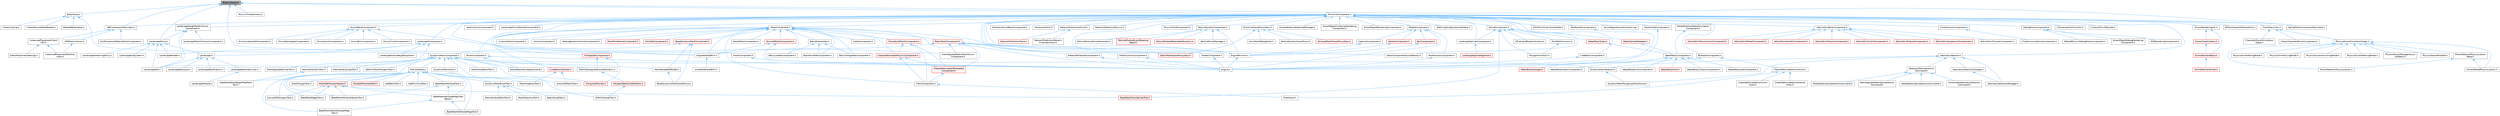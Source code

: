 digraph "BodyInstance.h"
{
 // INTERACTIVE_SVG=YES
 // LATEX_PDF_SIZE
  bgcolor="transparent";
  edge [fontname=Helvetica,fontsize=10,labelfontname=Helvetica,labelfontsize=10];
  node [fontname=Helvetica,fontsize=10,shape=box,height=0.2,width=0.4];
  Node1 [id="Node000001",label="BodyInstance.h",height=0.2,width=0.4,color="gray40", fillcolor="grey60", style="filled", fontcolor="black",tooltip=" "];
  Node1 -> Node2 [id="edge1_Node000001_Node000002",dir="back",color="steelblue1",style="solid",tooltip=" "];
  Node2 [id="Node000002",label="BodySetup.h",height=0.2,width=0.4,color="grey40", fillcolor="white", style="filled",URL="$d8/d7b/BodySetup_8h.html",tooltip=" "];
  Node2 -> Node3 [id="edge2_Node000002_Node000003",dir="back",color="steelblue1",style="solid",tooltip=" "];
  Node3 [id="Node000003",label="ChaosCooking.h",height=0.2,width=0.4,color="grey40", fillcolor="white", style="filled",URL="$de/d88/ChaosCooking_8h.html",tooltip=" "];
  Node2 -> Node4 [id="edge3_Node000002_Node000004",dir="back",color="steelblue1",style="solid",tooltip=" "];
  Node4 [id="Node000004",label="ChaosDerivedDataReader.h",height=0.2,width=0.4,color="grey40", fillcolor="white", style="filled",URL="$de/d70/ChaosDerivedDataReader_8h.html",tooltip=" "];
  Node2 -> Node5 [id="edge4_Node000002_Node000005",dir="back",color="steelblue1",style="solid",tooltip=" "];
  Node5 [id="Node000005",label="DynamicMeshComponent.h",height=0.2,width=0.4,color="grey40", fillcolor="white", style="filled",URL="$d8/d66/DynamicMeshComponent_8h.html",tooltip=" "];
  Node5 -> Node6 [id="edge5_Node000005_Node000006",dir="back",color="steelblue1",style="solid",tooltip=" "];
  Node6 [id="Node000006",label="DataflowEditorWeightMapPaint\lTool.h",height=0.2,width=0.4,color="grey40", fillcolor="white", style="filled",URL="$db/d46/DataflowEditorWeightMapPaintTool_8h.html",tooltip=" "];
  Node5 -> Node7 [id="edge6_Node000005_Node000007",dir="back",color="steelblue1",style="solid",tooltip=" "];
  Node7 [id="Node000007",label="DeformMeshPolygonsTool.h",height=0.2,width=0.4,color="grey40", fillcolor="white", style="filled",URL="$db/d72/DeformMeshPolygonsTool_8h.html",tooltip=" "];
  Node5 -> Node8 [id="edge7_Node000005_Node000008",dir="back",color="steelblue1",style="solid",tooltip=" "];
  Node8 [id="Node000008",label="DynamicMeshActor.h",height=0.2,width=0.4,color="grey40", fillcolor="white", style="filled",URL="$d1/d71/DynamicMeshActor_8h.html",tooltip=" "];
  Node5 -> Node9 [id="edge8_Node000005_Node000009",dir="back",color="steelblue1",style="solid",tooltip=" "];
  Node9 [id="Node000009",label="DynamicMeshBrushTool.h",height=0.2,width=0.4,color="grey40", fillcolor="white", style="filled",URL="$da/d04/DynamicMeshBrushTool_8h.html",tooltip=" "];
  Node9 -> Node10 [id="edge9_Node000009_Node000010",dir="back",color="steelblue1",style="solid",tooltip=" "];
  Node10 [id="Node000010",label="MeshAttributePaintTool.h",height=0.2,width=0.4,color="grey40", fillcolor="white", style="filled",URL="$d3/d29/MeshAttributePaintTool_8h.html",tooltip=" "];
  Node9 -> Node11 [id="edge10_Node000009_Node000011",dir="back",color="steelblue1",style="solid",tooltip=" "];
  Node11 [id="Node000011",label="MeshSelectionTool.h",height=0.2,width=0.4,color="grey40", fillcolor="white", style="filled",URL="$d8/d80/MeshSelectionTool_8h.html",tooltip=" "];
  Node9 -> Node12 [id="edge11_Node000009_Node000012",dir="back",color="steelblue1",style="solid",tooltip=" "];
  Node12 [id="Node000012",label="SeamSculptTool.h",height=0.2,width=0.4,color="grey40", fillcolor="white", style="filled",URL="$d1/d31/SeamSculptTool_8h.html",tooltip=" "];
  Node5 -> Node13 [id="edge12_Node000005_Node000013",dir="back",color="steelblue1",style="solid",tooltip=" "];
  Node13 [id="Node000013",label="DynamicMeshSelector.h",height=0.2,width=0.4,color="grey40", fillcolor="white", style="filled",URL="$dc/d01/DynamicMeshSelector_8h.html",tooltip=" "];
  Node13 -> Node14 [id="edge13_Node000013_Node000014",dir="back",color="steelblue1",style="solid",tooltip=" "];
  Node14 [id="Node000014",label="DynamicMeshPolygroupTransformer.h",height=0.2,width=0.4,color="grey40", fillcolor="white", style="filled",URL="$dc/db2/DynamicMeshPolygroupTransformer_8h.html",tooltip=" "];
  Node5 -> Node15 [id="edge14_Node000005_Node000015",dir="back",color="steelblue1",style="solid",tooltip=" "];
  Node15 [id="Node000015",label="EditUVIslandsTool.h",height=0.2,width=0.4,color="grey40", fillcolor="white", style="filled",URL="$d0/de4/EditUVIslandsTool_8h.html",tooltip=" "];
  Node5 -> Node16 [id="edge15_Node000005_Node000016",dir="back",color="steelblue1",style="solid",tooltip=" "];
  Node16 [id="Node000016",label="MeshGroupPaintTool.h",height=0.2,width=0.4,color="grey40", fillcolor="white", style="filled",URL="$dd/d04/MeshGroupPaintTool_8h.html",tooltip=" "];
  Node5 -> Node17 [id="edge16_Node000005_Node000017",dir="back",color="steelblue1",style="solid",tooltip=" "];
  Node17 [id="Node000017",label="MeshRenderBufferSet.h",height=0.2,width=0.4,color="grey40", fillcolor="white", style="filled",URL="$de/dc2/MeshRenderBufferSet_8h.html",tooltip=" "];
  Node17 -> Node18 [id="edge17_Node000017_Node000018",dir="back",color="steelblue1",style="solid",tooltip=" "];
  Node18 [id="Node000018",label="BaseDynamicMeshSceneProxy.h",height=0.2,width=0.4,color="grey40", fillcolor="white", style="filled",URL="$d2/dee/BaseDynamicMeshSceneProxy_8h.html",tooltip=" "];
  Node5 -> Node19 [id="edge18_Node000005_Node000019",dir="back",color="steelblue1",style="solid",tooltip=" "];
  Node19 [id="Node000019",label="MeshSpaceDeformerTool.h",height=0.2,width=0.4,color="grey40", fillcolor="white", style="filled",URL="$d7/dc8/MeshSpaceDeformerTool_8h.html",tooltip=" "];
  Node5 -> Node20 [id="edge19_Node000005_Node000020",dir="back",color="steelblue1",style="solid",tooltip=" "];
  Node20 [id="Node000020",label="MeshTopologySelectionMechanic.h",height=0.2,width=0.4,color="grey40", fillcolor="white", style="filled",URL="$d5/d15/MeshTopologySelectionMechanic_8h.html",tooltip=" "];
  Node20 -> Node21 [id="edge20_Node000020_Node000021",dir="back",color="steelblue1",style="solid",tooltip=" "];
  Node21 [id="Node000021",label="PolygonSelectionMechanic.h",height=0.2,width=0.4,color="red", fillcolor="#FFF0F0", style="filled",URL="$da/dff/PolygonSelectionMechanic_8h.html",tooltip=" "];
  Node21 -> Node15 [id="edge21_Node000021_Node000015",dir="back",color="steelblue1",style="solid",tooltip=" "];
  Node5 -> Node23 [id="edge22_Node000005_Node000023",dir="back",color="steelblue1",style="solid",tooltip=" "];
  Node23 [id="Node000023",label="MeshVertexPaintTool.h",height=0.2,width=0.4,color="grey40", fillcolor="white", style="filled",URL="$db/d74/MeshVertexPaintTool_8h.html",tooltip=" "];
  Node23 -> Node6 [id="edge23_Node000023_Node000006",dir="back",color="steelblue1",style="solid",tooltip=" "];
  Node5 -> Node24 [id="edge24_Node000005_Node000024",dir="back",color="steelblue1",style="solid",tooltip=" "];
  Node24 [id="Node000024",label="MeshVertexSculptTool.h",height=0.2,width=0.4,color="grey40", fillcolor="white", style="filled",URL="$dc/da6/MeshVertexSculptTool_8h.html",tooltip=" "];
  Node5 -> Node25 [id="edge25_Node000005_Node000025",dir="back",color="steelblue1",style="solid",tooltip=" "];
  Node25 [id="Node000025",label="PreviewMesh.h",height=0.2,width=0.4,color="grey40", fillcolor="white", style="filled",URL="$d6/d30/PreviewMesh_8h.html",tooltip=" "];
  Node25 -> Node26 [id="edge26_Node000025_Node000026",dir="back",color="steelblue1",style="solid",tooltip=" "];
  Node26 [id="Node000026",label="AddPatchTool.h",height=0.2,width=0.4,color="grey40", fillcolor="white", style="filled",URL="$d5/deb/AddPatchTool_8h.html",tooltip=" "];
  Node25 -> Node27 [id="edge27_Node000025_Node000027",dir="back",color="steelblue1",style="solid",tooltip=" "];
  Node27 [id="Node000027",label="AddPrimitiveTool.h",height=0.2,width=0.4,color="grey40", fillcolor="white", style="filled",URL="$d5/dbf/AddPrimitiveTool_8h.html",tooltip=" "];
  Node25 -> Node28 [id="edge28_Node000025_Node000028",dir="back",color="steelblue1",style="solid",tooltip=" "];
  Node28 [id="Node000028",label="BakeMeshAttributeMapsTool.h",height=0.2,width=0.4,color="grey40", fillcolor="white", style="filled",URL="$d8/d14/BakeMeshAttributeMapsTool_8h.html",tooltip=" "];
  Node25 -> Node29 [id="edge29_Node000025_Node000029",dir="back",color="steelblue1",style="solid",tooltip=" "];
  Node29 [id="Node000029",label="BakeMeshAttributeMapsTool\lBase.h",height=0.2,width=0.4,color="grey40", fillcolor="white", style="filled",URL="$dc/d68/BakeMeshAttributeMapsToolBase_8h.html",tooltip=" "];
  Node29 -> Node28 [id="edge30_Node000029_Node000028",dir="back",color="steelblue1",style="solid",tooltip=" "];
  Node29 -> Node30 [id="edge31_Node000029_Node000030",dir="back",color="steelblue1",style="solid",tooltip=" "];
  Node30 [id="Node000030",label="BakeMultiMeshAttributeMaps\lTool.h",height=0.2,width=0.4,color="grey40", fillcolor="white", style="filled",URL="$d7/d65/BakeMultiMeshAttributeMapsTool_8h.html",tooltip=" "];
  Node25 -> Node31 [id="edge32_Node000025_Node000031",dir="back",color="steelblue1",style="solid",tooltip=" "];
  Node31 [id="Node000031",label="BakeMeshAttributeTool.h",height=0.2,width=0.4,color="grey40", fillcolor="white", style="filled",URL="$d0/d82/BakeMeshAttributeTool_8h.html",tooltip=" "];
  Node31 -> Node29 [id="edge33_Node000031_Node000029",dir="back",color="steelblue1",style="solid",tooltip=" "];
  Node31 -> Node32 [id="edge34_Node000031_Node000032",dir="back",color="steelblue1",style="solid",tooltip=" "];
  Node32 [id="Node000032",label="BakeMeshAttributeVertexTool.h",height=0.2,width=0.4,color="grey40", fillcolor="white", style="filled",URL="$d6/d76/BakeMeshAttributeVertexTool_8h.html",tooltip=" "];
  Node25 -> Node32 [id="edge35_Node000025_Node000032",dir="back",color="steelblue1",style="solid",tooltip=" "];
  Node25 -> Node30 [id="edge36_Node000025_Node000030",dir="back",color="steelblue1",style="solid",tooltip=" "];
  Node25 -> Node33 [id="edge37_Node000025_Node000033",dir="back",color="steelblue1",style="solid",tooltip=" "];
  Node33 [id="Node000033",label="ConvertToPolygonsTool.h",height=0.2,width=0.4,color="grey40", fillcolor="white", style="filled",URL="$d7/d5a/ConvertToPolygonsTool_8h.html",tooltip=" "];
  Node25 -> Node34 [id="edge38_Node000025_Node000034",dir="back",color="steelblue1",style="solid",tooltip=" "];
  Node34 [id="Node000034",label="DrawPolygonTool.h",height=0.2,width=0.4,color="grey40", fillcolor="white", style="filled",URL="$d0/d15/DrawPolygonTool_8h.html",tooltip=" "];
  Node25 -> Node9 [id="edge39_Node000025_Node000009",dir="back",color="steelblue1",style="solid",tooltip=" "];
  Node25 -> Node35 [id="edge40_Node000025_Node000035",dir="back",color="steelblue1",style="solid",tooltip=" "];
  Node35 [id="Node000035",label="MeshInspectorTool.h",height=0.2,width=0.4,color="grey40", fillcolor="white", style="filled",URL="$de/da1/MeshInspectorTool_8h.html",tooltip=" "];
  Node25 -> Node36 [id="edge41_Node000025_Node000036",dir="back",color="steelblue1",style="solid",tooltip=" "];
  Node36 [id="Node000036",label="MeshOpPreviewHelpers.h",height=0.2,width=0.4,color="red", fillcolor="#FFF0F0", style="filled",URL="$de/d33/MeshOpPreviewHelpers_8h.html",tooltip=" "];
  Node36 -> Node29 [id="edge42_Node000036_Node000029",dir="back",color="steelblue1",style="solid",tooltip=" "];
  Node36 -> Node32 [id="edge43_Node000036_Node000032",dir="back",color="steelblue1",style="solid",tooltip=" "];
  Node36 -> Node47 [id="edge44_Node000036_Node000047",dir="back",color="steelblue1",style="solid",tooltip=" "];
  Node47 [id="Node000047",label="BaseMeshFromSplinesTool.h",height=0.2,width=0.4,color="red", fillcolor="#FFF0F0", style="filled",URL="$da/d31/BaseMeshFromSplinesTool_8h.html",tooltip=" "];
  Node36 -> Node33 [id="edge45_Node000036_Node000033",dir="back",color="steelblue1",style="solid",tooltip=" "];
  Node36 -> Node70 [id="edge46_Node000036_Node000070",dir="back",color="steelblue1",style="solid",tooltip=" "];
  Node70 [id="Node000070",label="WeldMeshEdgesTool.h",height=0.2,width=0.4,color="grey40", fillcolor="white", style="filled",URL="$d5/d6e/WeldMeshEdgesTool_8h.html",tooltip=" "];
  Node25 -> Node71 [id="edge47_Node000025_Node000071",dir="back",color="steelblue1",style="solid",tooltip=" "];
  Node71 [id="Node000071",label="PolyEditPreviewMesh.h",height=0.2,width=0.4,color="red", fillcolor="#FFF0F0", style="filled",URL="$d2/de8/PolyEditPreviewMesh_8h.html",tooltip=" "];
  Node25 -> Node73 [id="edge48_Node000025_Node000073",dir="back",color="steelblue1",style="solid",tooltip=" "];
  Node73 [id="Node000073",label="UVLayoutPreview.h",height=0.2,width=0.4,color="red", fillcolor="#FFF0F0", style="filled",URL="$dd/d16/UVLayoutPreview_8h.html",tooltip=" "];
  Node25 -> Node76 [id="edge49_Node000025_Node000076",dir="back",color="steelblue1",style="solid",tooltip=" "];
  Node76 [id="Node000076",label="VolumeToMeshTool.h",height=0.2,width=0.4,color="grey40", fillcolor="white", style="filled",URL="$de/d64/VolumeToMeshTool_8h.html",tooltip=" "];
  Node25 -> Node70 [id="edge50_Node000025_Node000070",dir="back",color="steelblue1",style="solid",tooltip=" "];
  Node5 -> Node77 [id="edge51_Node000005_Node000077",dir="back",color="steelblue1",style="solid",tooltip=" "];
  Node77 [id="Node000077",label="SceneGeometrySpatialCache.h",height=0.2,width=0.4,color="grey40", fillcolor="white", style="filled",URL="$d6/d6f/SceneGeometrySpatialCache_8h.html",tooltip=" "];
  Node2 -> Node78 [id="edge52_Node000002_Node000078",dir="back",color="steelblue1",style="solid",tooltip=" "];
  Node78 [id="Node000078",label="SkeletalBodySetup.h",height=0.2,width=0.4,color="grey40", fillcolor="white", style="filled",URL="$dc/dbc/SkeletalBodySetup_8h.html",tooltip=" "];
  Node1 -> Node79 [id="edge53_Node000001_Node000079",dir="back",color="steelblue1",style="solid",tooltip=" "];
  Node79 [id="Node000079",label="EngineSharedPCH.h",height=0.2,width=0.4,color="grey40", fillcolor="white", style="filled",URL="$dc/dbb/EngineSharedPCH_8h.html",tooltip=" "];
  Node79 -> Node80 [id="edge54_Node000079_Node000080",dir="back",color="steelblue1",style="solid",tooltip=" "];
  Node80 [id="Node000080",label="UnrealEdSharedPCH.h",height=0.2,width=0.4,color="grey40", fillcolor="white", style="filled",URL="$d1/de6/UnrealEdSharedPCH_8h.html",tooltip=" "];
  Node1 -> Node81 [id="edge55_Node000001_Node000081",dir="back",color="steelblue1",style="solid",tooltip=" "];
  Node81 [id="Node000081",label="ISMComponentDescriptor.h",height=0.2,width=0.4,color="grey40", fillcolor="white", style="filled",URL="$dd/d82/ISMComponentDescriptor_8h.html",tooltip=" "];
  Node81 -> Node82 [id="edge56_Node000081_Node000082",dir="back",color="steelblue1",style="solid",tooltip=" "];
  Node82 [id="Node000082",label="HLODInstancedStaticMeshComponent.h",height=0.2,width=0.4,color="grey40", fillcolor="white", style="filled",URL="$dd/d88/HLODInstancedStaticMeshComponent_8h.html",tooltip=" "];
  Node81 -> Node83 [id="edge57_Node000081_Node000083",dir="back",color="steelblue1",style="solid",tooltip=" "];
  Node83 [id="Node000083",label="ISMPartitionActor.h",height=0.2,width=0.4,color="grey40", fillcolor="white", style="filled",URL="$d8/dac/ISMPartitionActor_8h.html",tooltip=" "];
  Node83 -> Node84 [id="edge58_Node000083_Node000084",dir="back",color="steelblue1",style="solid",tooltip=" "];
  Node84 [id="Node000084",label="InstancedPlacementPartition\lActor.h",height=0.2,width=0.4,color="grey40", fillcolor="white", style="filled",URL="$dd/d43/InstancedPlacementPartitionActor_8h.html",tooltip=" "];
  Node81 -> Node85 [id="edge59_Node000081_Node000085",dir="back",color="steelblue1",style="solid",tooltip=" "];
  Node85 [id="Node000085",label="InstancedPlacementClient\lInfo.h",height=0.2,width=0.4,color="grey40", fillcolor="white", style="filled",URL="$d0/d12/InstancedPlacementClientInfo_8h.html",tooltip=" "];
  Node85 -> Node86 [id="edge60_Node000085_Node000086",dir="back",color="steelblue1",style="solid",tooltip=" "];
  Node86 [id="Node000086",label="EditorPlacementSettings.h",height=0.2,width=0.4,color="grey40", fillcolor="white", style="filled",URL="$dd/daf/EditorPlacementSettings_8h.html",tooltip=" "];
  Node85 -> Node84 [id="edge61_Node000085_Node000084",dir="back",color="steelblue1",style="solid",tooltip=" "];
  Node1 -> Node87 [id="edge62_Node000001_Node000087",dir="back",color="steelblue1",style="solid",tooltip=" "];
  Node87 [id="Node000087",label="LandscapeProxy.h",height=0.2,width=0.4,color="grey40", fillcolor="white", style="filled",URL="$db/dae/LandscapeProxy_8h.html",tooltip=" "];
  Node87 -> Node88 [id="edge63_Node000087_Node000088",dir="back",color="steelblue1",style="solid",tooltip=" "];
  Node88 [id="Node000088",label="Landscape.h",height=0.2,width=0.4,color="grey40", fillcolor="white", style="filled",URL="$d5/dd6/Landscape_8h.html",tooltip=" "];
  Node88 -> Node89 [id="edge64_Node000088_Node000089",dir="back",color="steelblue1",style="solid",tooltip=" "];
  Node89 [id="Node000089",label="LandscapeEdit.h",height=0.2,width=0.4,color="grey40", fillcolor="white", style="filled",URL="$df/d61/LandscapeEdit_8h.html",tooltip=" "];
  Node88 -> Node90 [id="edge65_Node000088_Node000090",dir="back",color="steelblue1",style="solid",tooltip=" "];
  Node90 [id="Node000090",label="LandscapeEditLayer.h",height=0.2,width=0.4,color="grey40", fillcolor="white", style="filled",URL="$d2/d34/LandscapeEditLayer_8h.html",tooltip=" "];
  Node88 -> Node91 [id="edge66_Node000088_Node000091",dir="back",color="steelblue1",style="solid",tooltip=" "];
  Node91 [id="Node000091",label="LandscapeEditorServices.h",height=0.2,width=0.4,color="grey40", fillcolor="white", style="filled",URL="$d0/de9/LandscapeEditorServices_8h.html",tooltip=" "];
  Node91 -> Node92 [id="edge67_Node000091_Node000092",dir="back",color="steelblue1",style="solid",tooltip=" "];
  Node92 [id="Node000092",label="LandscapeModule.h",height=0.2,width=0.4,color="grey40", fillcolor="white", style="filled",URL="$db/d88/LandscapeModule_8h.html",tooltip=" "];
  Node88 -> Node93 [id="edge68_Node000088_Node000093",dir="back",color="steelblue1",style="solid",tooltip=" "];
  Node93 [id="Node000093",label="LandscapeNotification.h",height=0.2,width=0.4,color="grey40", fillcolor="white", style="filled",URL="$d7/de3/LandscapeNotification_8h.html",tooltip=" "];
  Node87 -> Node89 [id="edge69_Node000087_Node000089",dir="back",color="steelblue1",style="solid",tooltip=" "];
  Node87 -> Node94 [id="edge70_Node000087_Node000094",dir="back",color="steelblue1",style="solid",tooltip=" "];
  Node94 [id="Node000094",label="LandscapeRender.h",height=0.2,width=0.4,color="grey40", fillcolor="white", style="filled",URL="$df/d67/LandscapeRender_8h.html",tooltip=" "];
  Node87 -> Node95 [id="edge71_Node000087_Node000095",dir="back",color="steelblue1",style="solid",tooltip=" "];
  Node95 [id="Node000095",label="LandscapeStreamingProxy.h",height=0.2,width=0.4,color="grey40", fillcolor="white", style="filled",URL="$de/d5a/LandscapeStreamingProxy_8h.html",tooltip=" "];
  Node87 -> Node96 [id="edge72_Node000087_Node000096",dir="back",color="steelblue1",style="solid",tooltip=" "];
  Node96 [id="Node000096",label="LandscapeSubsystem.h",height=0.2,width=0.4,color="grey40", fillcolor="white", style="filled",URL="$d7/ddd/LandscapeSubsystem_8h.html",tooltip=" "];
  Node1 -> Node97 [id="edge73_Node000001_Node000097",dir="back",color="steelblue1",style="solid",tooltip=" "];
  Node97 [id="Node000097",label="PhysicsThreadLibrary.h",height=0.2,width=0.4,color="grey40", fillcolor="white", style="filled",URL="$dd/df6/PhysicsThreadLibrary_8h.html",tooltip=" "];
  Node1 -> Node98 [id="edge74_Node000001_Node000098",dir="back",color="steelblue1",style="solid",tooltip=" "];
  Node98 [id="Node000098",label="PrimitiveComponent.h",height=0.2,width=0.4,color="grey40", fillcolor="white", style="filled",URL="$df/d9f/PrimitiveComponent_8h.html",tooltip=" "];
  Node98 -> Node99 [id="edge75_Node000098_Node000099",dir="back",color="steelblue1",style="solid",tooltip=" "];
  Node99 [id="Node000099",label="ActorPrimitiveColorHandler.h",height=0.2,width=0.4,color="grey40", fillcolor="white", style="filled",URL="$d4/d72/ActorPrimitiveColorHandler_8h.html",tooltip=" "];
  Node98 -> Node100 [id="edge76_Node000098_Node000100",dir="back",color="steelblue1",style="solid",tooltip=" "];
  Node100 [id="Node000100",label="ArrowComponent.h",height=0.2,width=0.4,color="grey40", fillcolor="white", style="filled",URL="$db/d35/ArrowComponent_8h.html",tooltip=" "];
  Node100 -> Node101 [id="edge77_Node000100_Node000101",dir="back",color="steelblue1",style="solid",tooltip=" "];
  Node101 [id="Node000101",label="Engine.h",height=0.2,width=0.4,color="grey40", fillcolor="white", style="filled",URL="$d1/d34/Public_2Engine_8h.html",tooltip=" "];
  Node98 -> Node102 [id="edge78_Node000098_Node000102",dir="back",color="steelblue1",style="solid",tooltip=" "];
  Node102 [id="Node000102",label="AsyncRegisterLevelContext.cpp",height=0.2,width=0.4,color="grey40", fillcolor="white", style="filled",URL="$da/df8/AsyncRegisterLevelContext_8cpp.html",tooltip=" "];
  Node98 -> Node103 [id="edge79_Node000098_Node000103",dir="back",color="steelblue1",style="solid",tooltip=" "];
  Node103 [id="Node000103",label="BakedShallowWaterSimulation\lComponent.h",height=0.2,width=0.4,color="grey40", fillcolor="white", style="filled",URL="$d4/dbc/BakedShallowWaterSimulationComponent_8h.html",tooltip=" "];
  Node103 -> Node104 [id="edge80_Node000103_Node000104",dir="back",color="steelblue1",style="solid",tooltip=" "];
  Node104 [id="Node000104",label="WaterBodyComponent.h",height=0.2,width=0.4,color="grey40", fillcolor="white", style="filled",URL="$db/d59/WaterBodyComponent_8h.html",tooltip=" "];
  Node104 -> Node105 [id="edge81_Node000104_Node000105",dir="back",color="steelblue1",style="solid",tooltip=" "];
  Node105 [id="Node000105",label="WaterBodyActor.h",height=0.2,width=0.4,color="red", fillcolor="#FFF0F0", style="filled",URL="$da/d45/WaterBodyActor_8h.html",tooltip=" "];
  Node104 -> Node111 [id="edge82_Node000104_Node000111",dir="back",color="steelblue1",style="solid",tooltip=" "];
  Node111 [id="Node000111",label="WaterBodyCustomComponent.h",height=0.2,width=0.4,color="grey40", fillcolor="white", style="filled",URL="$dd/dc1/WaterBodyCustomComponent_8h.html",tooltip=" "];
  Node104 -> Node112 [id="edge83_Node000104_Node000112",dir="back",color="steelblue1",style="solid",tooltip=" "];
  Node112 [id="Node000112",label="WaterBodyLakeComponent.h",height=0.2,width=0.4,color="grey40", fillcolor="white", style="filled",URL="$d8/db7/WaterBodyLakeComponent_8h.html",tooltip=" "];
  Node104 -> Node113 [id="edge84_Node000104_Node000113",dir="back",color="steelblue1",style="solid",tooltip=" "];
  Node113 [id="Node000113",label="WaterBodyManager.h",height=0.2,width=0.4,color="red", fillcolor="#FFF0F0", style="filled",URL="$d7/d25/WaterBodyManager_8h.html",tooltip=" "];
  Node104 -> Node115 [id="edge85_Node000104_Node000115",dir="back",color="steelblue1",style="solid",tooltip=" "];
  Node115 [id="Node000115",label="WaterBodyOceanComponent.h",height=0.2,width=0.4,color="grey40", fillcolor="white", style="filled",URL="$d8/d9e/WaterBodyOceanComponent_8h.html",tooltip=" "];
  Node104 -> Node116 [id="edge86_Node000104_Node000116",dir="back",color="steelblue1",style="solid",tooltip=" "];
  Node116 [id="Node000116",label="WaterBodyRiverComponent.h",height=0.2,width=0.4,color="grey40", fillcolor="white", style="filled",URL="$d6/d69/WaterBodyRiverComponent_8h.html",tooltip=" "];
  Node98 -> Node117 [id="edge87_Node000098_Node000117",dir="back",color="steelblue1",style="solid",tooltip=" "];
  Node117 [id="Node000117",label="BillboardComponent.h",height=0.2,width=0.4,color="grey40", fillcolor="white", style="filled",URL="$db/d72/BillboardComponent_8h.html",tooltip=" "];
  Node117 -> Node118 [id="edge88_Node000117_Node000118",dir="back",color="steelblue1",style="solid",tooltip=" "];
  Node118 [id="Node000118",label="ChaosDeformableSolverActor.h",height=0.2,width=0.4,color="grey40", fillcolor="white", style="filled",URL="$d2/de9/ChaosDeformableSolverActor_8h.html",tooltip=" "];
  Node118 -> Node119 [id="edge89_Node000118_Node000119",dir="back",color="steelblue1",style="solid",tooltip=" "];
  Node119 [id="Node000119",label="ChaosDeformableCollisions\lActor.h",height=0.2,width=0.4,color="grey40", fillcolor="white", style="filled",URL="$d2/dce/ChaosDeformableCollisionsActor_8h.html",tooltip=" "];
  Node118 -> Node120 [id="edge90_Node000118_Node000120",dir="back",color="steelblue1",style="solid",tooltip=" "];
  Node120 [id="Node000120",label="ChaosDeformableConstraints\lActor.h",height=0.2,width=0.4,color="grey40", fillcolor="white", style="filled",URL="$d0/dd2/ChaosDeformableConstraintsActor_8h.html",tooltip=" "];
  Node118 -> Node121 [id="edge91_Node000118_Node000121",dir="back",color="steelblue1",style="solid",tooltip=" "];
  Node121 [id="Node000121",label="FleshActor.h",height=0.2,width=0.4,color="grey40", fillcolor="white", style="filled",URL="$d1/d7e/FleshActor_8h.html",tooltip=" "];
  Node117 -> Node101 [id="edge92_Node000117_Node000101",dir="back",color="steelblue1",style="solid",tooltip=" "];
  Node98 -> Node122 [id="edge93_Node000098_Node000122",dir="back",color="steelblue1",style="solid",tooltip=" "];
  Node122 [id="Node000122",label="BrushComponent.h",height=0.2,width=0.4,color="grey40", fillcolor="white", style="filled",URL="$d0/d9c/BrushComponent_8h.html",tooltip=" "];
  Node122 -> Node101 [id="edge94_Node000122_Node000101",dir="back",color="steelblue1",style="solid",tooltip=" "];
  Node122 -> Node77 [id="edge95_Node000122_Node000077",dir="back",color="steelblue1",style="solid",tooltip=" "];
  Node98 -> Node123 [id="edge96_Node000098_Node000123",dir="back",color="steelblue1",style="solid",tooltip=" "];
  Node123 [id="Node000123",label="ClusterUnionComponent.h",height=0.2,width=0.4,color="grey40", fillcolor="white", style="filled",URL="$d0/d16/ClusterUnionComponent_8h.html",tooltip=" "];
  Node123 -> Node124 [id="edge97_Node000123_Node000124",dir="back",color="steelblue1",style="solid",tooltip=" "];
  Node124 [id="Node000124",label="ClusterUnionVehicleComponent.h",height=0.2,width=0.4,color="grey40", fillcolor="white", style="filled",URL="$dd/deb/ClusterUnionVehicleComponent_8h.html",tooltip=" "];
  Node98 -> Node125 [id="edge98_Node000098_Node000125",dir="back",color="steelblue1",style="solid",tooltip=" "];
  Node125 [id="Node000125",label="ComponentCollisionUtil.h",height=0.2,width=0.4,color="grey40", fillcolor="white", style="filled",URL="$d9/d1c/ComponentCollisionUtil_8h.html",tooltip=" "];
  Node98 -> Node126 [id="edge99_Node000098_Node000126",dir="back",color="steelblue1",style="solid",tooltip=" "];
  Node126 [id="Node000126",label="CustomPhysXPayload.h",height=0.2,width=0.4,color="grey40", fillcolor="white", style="filled",URL="$d3/d90/CustomPhysXPayload_8h.html",tooltip=" "];
  Node98 -> Node127 [id="edge100_Node000098_Node000127",dir="back",color="steelblue1",style="solid",tooltip=" "];
  Node127 [id="Node000127",label="DebugDrawComponent.h",height=0.2,width=0.4,color="grey40", fillcolor="white", style="filled",URL="$d9/dae/DebugDrawComponent_8h.html",tooltip=" "];
  Node127 -> Node128 [id="edge101_Node000127_Node000128",dir="back",color="steelblue1",style="solid",tooltip=" "];
  Node128 [id="Node000128",label="EQSRenderingComponent.h",height=0.2,width=0.4,color="grey40", fillcolor="white", style="filled",URL="$df/d63/EQSRenderingComponent_8h.html",tooltip=" "];
  Node127 -> Node129 [id="edge102_Node000127_Node000129",dir="back",color="steelblue1",style="solid",tooltip=" "];
  Node129 [id="Node000129",label="PathedPhysicsDebugDrawComponent.h",height=0.2,width=0.4,color="grey40", fillcolor="white", style="filled",URL="$d9/dd8/PathedPhysicsDebugDrawComponent_8h.html",tooltip=" "];
  Node127 -> Node130 [id="edge103_Node000127_Node000130",dir="back",color="steelblue1",style="solid",tooltip=" "];
  Node130 [id="Node000130",label="SmartObjectDebugRendering\lComponent.h",height=0.2,width=0.4,color="grey40", fillcolor="white", style="filled",URL="$d2/db9/SmartObjectDebugRenderingComponent_8h.html",tooltip=" "];
  Node98 -> Node131 [id="edge104_Node000098_Node000131",dir="back",color="steelblue1",style="solid",tooltip=" "];
  Node131 [id="Node000131",label="DrawFrustumComponent.h",height=0.2,width=0.4,color="grey40", fillcolor="white", style="filled",URL="$db/d24/DrawFrustumComponent_8h.html",tooltip=" "];
  Node131 -> Node101 [id="edge105_Node000131_Node000101",dir="back",color="steelblue1",style="solid",tooltip=" "];
  Node98 -> Node132 [id="edge106_Node000098_Node000132",dir="back",color="steelblue1",style="solid",tooltip=" "];
  Node132 [id="Node000132",label="EditorComponentSourceFactory.h",height=0.2,width=0.4,color="grey40", fillcolor="white", style="filled",URL="$d4/d35/EditorComponentSourceFactory_8h.html",tooltip=" "];
  Node98 -> Node133 [id="edge107_Node000098_Node000133",dir="back",color="steelblue1",style="solid",tooltip=" "];
  Node133 [id="Node000133",label="EditorViewportSelectability.h",height=0.2,width=0.4,color="grey40", fillcolor="white", style="filled",URL="$d0/da6/EditorViewportSelectability_8h.html",tooltip=" "];
  Node98 -> Node134 [id="edge108_Node000098_Node000134",dir="back",color="steelblue1",style="solid",tooltip=" "];
  Node134 [id="Node000134",label="EngineMinimal.h",height=0.2,width=0.4,color="grey40", fillcolor="white", style="filled",URL="$d0/d2c/EngineMinimal_8h.html",tooltip=" "];
  Node134 -> Node101 [id="edge109_Node000134_Node000101",dir="back",color="steelblue1",style="solid",tooltip=" "];
  Node98 -> Node79 [id="edge110_Node000098_Node000079",dir="back",color="steelblue1",style="solid",tooltip=" "];
  Node98 -> Node135 [id="edge111_Node000098_Node000135",dir="back",color="steelblue1",style="solid",tooltip=" "];
  Node135 [id="Node000135",label="FloorQueryUtils.h",height=0.2,width=0.4,color="grey40", fillcolor="white", style="filled",URL="$df/d2a/FloorQueryUtils_8h.html",tooltip=" "];
  Node135 -> Node136 [id="edge112_Node000135_Node000136",dir="back",color="steelblue1",style="solid",tooltip=" "];
  Node136 [id="Node000136",label="ChaosCharacterMoverComponent.h",height=0.2,width=0.4,color="grey40", fillcolor="white", style="filled",URL="$d5/dd2/ChaosCharacterMoverComponent_8h.html",tooltip=" "];
  Node135 -> Node137 [id="edge113_Node000135_Node000137",dir="back",color="steelblue1",style="solid",tooltip=" "];
  Node137 [id="Node000137",label="CharacterMoverSimulation\lTypes.h",height=0.2,width=0.4,color="grey40", fillcolor="white", style="filled",URL="$df/dcc/CharacterMoverSimulationTypes_8h.html",tooltip=" "];
  Node135 -> Node138 [id="edge114_Node000135_Node000138",dir="back",color="steelblue1",style="solid",tooltip=" "];
  Node138 [id="Node000138",label="PhysicsMoverSimulationTypes.h",height=0.2,width=0.4,color="grey40", fillcolor="white", style="filled",URL="$d1/d2f/PhysicsMoverSimulationTypes_8h.html",tooltip=" "];
  Node138 -> Node139 [id="edge115_Node000138_Node000139",dir="back",color="steelblue1",style="solid",tooltip=" "];
  Node139 [id="Node000139",label="MoverNetworkPhysicsLiaison.h",height=0.2,width=0.4,color="grey40", fillcolor="white", style="filled",URL="$d7/d6a/MoverNetworkPhysicsLiaison_8h.html",tooltip=" "];
  Node138 -> Node140 [id="edge116_Node000138_Node000140",dir="back",color="steelblue1",style="solid",tooltip=" "];
  Node140 [id="Node000140",label="MoverNetworkPhysicsLiaison\lBase.h",height=0.2,width=0.4,color="grey40", fillcolor="white", style="filled",URL="$d6/d54/MoverNetworkPhysicsLiaisonBase_8h.html",tooltip=" "];
  Node140 -> Node139 [id="edge117_Node000140_Node000139",dir="back",color="steelblue1",style="solid",tooltip=" "];
  Node140 -> Node141 [id="edge118_Node000140_Node000141",dir="back",color="steelblue1",style="solid",tooltip=" "];
  Node141 [id="Node000141",label="MoverPathedPhysicsLiaison.h",height=0.2,width=0.4,color="grey40", fillcolor="white", style="filled",URL="$d8/d2d/MoverPathedPhysicsLiaison_8h.html",tooltip=" "];
  Node138 -> Node141 [id="edge119_Node000138_Node000141",dir="back",color="steelblue1",style="solid",tooltip=" "];
  Node138 -> Node142 [id="edge120_Node000138_Node000142",dir="back",color="steelblue1",style="solid",tooltip=" "];
  Node142 [id="Node000142",label="PhysicsDrivenFallingMode.h",height=0.2,width=0.4,color="grey40", fillcolor="white", style="filled",URL="$de/d7a/PhysicsDrivenFallingMode_8h.html",tooltip=" "];
  Node138 -> Node143 [id="edge121_Node000138_Node000143",dir="back",color="steelblue1",style="solid",tooltip=" "];
  Node143 [id="Node000143",label="PhysicsDrivenFlyingMode.h",height=0.2,width=0.4,color="grey40", fillcolor="white", style="filled",URL="$d4/d63/PhysicsDrivenFlyingMode_8h.html",tooltip=" "];
  Node138 -> Node144 [id="edge122_Node000138_Node000144",dir="back",color="steelblue1",style="solid",tooltip=" "];
  Node144 [id="Node000144",label="PhysicsDrivenSwimmingMode.h",height=0.2,width=0.4,color="grey40", fillcolor="white", style="filled",URL="$d2/d15/PhysicsDrivenSwimmingMode_8h.html",tooltip=" "];
  Node138 -> Node145 [id="edge123_Node000138_Node000145",dir="back",color="steelblue1",style="solid",tooltip=" "];
  Node145 [id="Node000145",label="PhysicsDrivenWalkingMode.h",height=0.2,width=0.4,color="grey40", fillcolor="white", style="filled",URL="$d8/d69/PhysicsDrivenWalkingMode_8h.html",tooltip=" "];
  Node138 -> Node146 [id="edge124_Node000138_Node000146",dir="back",color="steelblue1",style="solid",tooltip=" "];
  Node146 [id="Node000146",label="PhysicsMoverManagerAsync\lCallback.h",height=0.2,width=0.4,color="grey40", fillcolor="white", style="filled",URL="$d6/d7c/PhysicsMoverManagerAsyncCallback_8h.html",tooltip=" "];
  Node138 -> Node147 [id="edge125_Node000138_Node000147",dir="back",color="steelblue1",style="solid",tooltip=" "];
  Node147 [id="Node000147",label="PhysicsStanceModifier.h",height=0.2,width=0.4,color="grey40", fillcolor="white", style="filled",URL="$dc/d04/PhysicsStanceModifier_8h.html",tooltip=" "];
  Node98 -> Node148 [id="edge126_Node000098_Node000148",dir="back",color="steelblue1",style="solid",tooltip=" "];
  Node148 [id="Node000148",label="GeometrySelector.h",height=0.2,width=0.4,color="grey40", fillcolor="white", style="filled",URL="$d5/d67/GeometrySelector_8h.html",tooltip=" "];
  Node148 -> Node14 [id="edge127_Node000148_Node000014",dir="back",color="steelblue1",style="solid",tooltip=" "];
  Node148 -> Node13 [id="edge128_Node000148_Node000013",dir="back",color="steelblue1",style="solid",tooltip=" "];
  Node148 -> Node149 [id="edge129_Node000148_Node000149",dir="back",color="steelblue1",style="solid",tooltip=" "];
  Node149 [id="Node000149",label="GeometrySelectionChanges.h",height=0.2,width=0.4,color="grey40", fillcolor="white", style="filled",URL="$d2/d21/GeometrySelectionChanges_8h.html",tooltip=" "];
  Node149 -> Node150 [id="edge130_Node000149_Node000150",dir="back",color="steelblue1",style="solid",tooltip=" "];
  Node150 [id="Node000150",label="GeometrySelectionManager.h",height=0.2,width=0.4,color="grey40", fillcolor="white", style="filled",URL="$d9/d43/GeometrySelectionManager_8h.html",tooltip=" "];
  Node148 -> Node150 [id="edge131_Node000148_Node000150",dir="back",color="steelblue1",style="solid",tooltip=" "];
  Node148 -> Node151 [id="edge132_Node000148_Node000151",dir="back",color="steelblue1",style="solid",tooltip=" "];
  Node151 [id="Node000151",label="SelectionEditInteractive\lCommand.h",height=0.2,width=0.4,color="grey40", fillcolor="white", style="filled",URL="$d8/db5/SelectionEditInteractiveCommand_8h.html",tooltip=" "];
  Node151 -> Node152 [id="edge133_Node000151_Node000152",dir="back",color="steelblue1",style="solid",tooltip=" "];
  Node152 [id="Node000152",label="DeleteGeometrySelectionCommand.h",height=0.2,width=0.4,color="grey40", fillcolor="white", style="filled",URL="$d2/db3/DeleteGeometrySelectionCommand_8h.html",tooltip=" "];
  Node151 -> Node153 [id="edge134_Node000151_Node000153",dir="back",color="steelblue1",style="solid",tooltip=" "];
  Node153 [id="Node000153",label="DisconnectGeometrySelection\lCommand.h",height=0.2,width=0.4,color="grey40", fillcolor="white", style="filled",URL="$df/d86/DisconnectGeometrySelectionCommand_8h.html",tooltip=" "];
  Node151 -> Node154 [id="edge135_Node000151_Node000154",dir="back",color="steelblue1",style="solid",tooltip=" "];
  Node154 [id="Node000154",label="ModifyGeometrySelectionCommand.h",height=0.2,width=0.4,color="grey40", fillcolor="white", style="filled",URL="$d2/dc3/ModifyGeometrySelectionCommand_8h.html",tooltip=" "];
  Node151 -> Node155 [id="edge136_Node000151_Node000155",dir="back",color="steelblue1",style="solid",tooltip=" "];
  Node155 [id="Node000155",label="RetriangulateGeometrySelection\lCommand.h",height=0.2,width=0.4,color="grey40", fillcolor="white", style="filled",URL="$de/d4b/RetriangulateGeometrySelectionCommand_8h.html",tooltip=" "];
  Node98 -> Node156 [id="edge137_Node000098_Node000156",dir="back",color="steelblue1",style="solid",tooltip=" "];
  Node156 [id="Node000156",label="GizmoBaseComponent.h",height=0.2,width=0.4,color="grey40", fillcolor="white", style="filled",URL="$db/dfd/GizmoBaseComponent_8h.html",tooltip=" "];
  Node156 -> Node157 [id="edge138_Node000156_Node000157",dir="back",color="steelblue1",style="solid",tooltip=" "];
  Node157 [id="Node000157",label="GizmoArrowComponent.h",height=0.2,width=0.4,color="grey40", fillcolor="white", style="filled",URL="$d9/df9/GizmoArrowComponent_8h.html",tooltip=" "];
  Node156 -> Node158 [id="edge139_Node000156_Node000158",dir="back",color="steelblue1",style="solid",tooltip=" "];
  Node158 [id="Node000158",label="GizmoBoxComponent.h",height=0.2,width=0.4,color="grey40", fillcolor="white", style="filled",URL="$d4/d84/GizmoBoxComponent_8h.html",tooltip=" "];
  Node156 -> Node159 [id="edge140_Node000156_Node000159",dir="back",color="steelblue1",style="solid",tooltip=" "];
  Node159 [id="Node000159",label="GizmoCircleComponent.h",height=0.2,width=0.4,color="grey40", fillcolor="white", style="filled",URL="$d3/d78/GizmoCircleComponent_8h.html",tooltip=" "];
  Node156 -> Node160 [id="edge141_Node000156_Node000160",dir="back",color="steelblue1",style="solid",tooltip=" "];
  Node160 [id="Node000160",label="GizmoLineHandleComponent.h",height=0.2,width=0.4,color="grey40", fillcolor="white", style="filled",URL="$d3/d98/GizmoLineHandleComponent_8h.html",tooltip=" "];
  Node156 -> Node161 [id="edge142_Node000156_Node000161",dir="back",color="steelblue1",style="solid",tooltip=" "];
  Node161 [id="Node000161",label="GizmoRectangleComponent.h",height=0.2,width=0.4,color="grey40", fillcolor="white", style="filled",URL="$d9/ded/GizmoRectangleComponent_8h.html",tooltip=" "];
  Node156 -> Node162 [id="edge143_Node000156_Node000162",dir="back",color="steelblue1",style="solid",tooltip=" "];
  Node162 [id="Node000162",label="ViewAdjustedStaticMeshGizmo\lComponent.h",height=0.2,width=0.4,color="grey40", fillcolor="white", style="filled",URL="$d3/d99/ViewAdjustedStaticMeshGizmoComponent_8h.html",tooltip=" "];
  Node98 -> Node163 [id="edge144_Node000098_Node000163",dir="back",color="steelblue1",style="solid",tooltip=" "];
  Node163 [id="Node000163",label="GizmoRenderingUtil.h",height=0.2,width=0.4,color="grey40", fillcolor="white", style="filled",URL="$d0/d40/GizmoRenderingUtil_8h.html",tooltip=" "];
  Node163 -> Node164 [id="edge145_Node000163_Node000164",dir="back",color="steelblue1",style="solid",tooltip=" "];
  Node164 [id="Node000164",label="GizmoElementBase.h",height=0.2,width=0.4,color="red", fillcolor="#FFF0F0", style="filled",URL="$d5/d19/GizmoElementBase_8h.html",tooltip=" "];
  Node164 -> Node165 [id="edge146_Node000164_Node000165",dir="back",color="steelblue1",style="solid",tooltip=" "];
  Node165 [id="Node000165",label="GizmoElementArrow.h",height=0.2,width=0.4,color="red", fillcolor="#FFF0F0", style="filled",URL="$df/d5b/GizmoElementArrow_8h.html",tooltip=" "];
  Node163 -> Node180 [id="edge147_Node000163_Node000180",dir="back",color="steelblue1",style="solid",tooltip=" "];
  Node180 [id="Node000180",label="GizmoViewContext.h",height=0.2,width=0.4,color="red", fillcolor="#FFF0F0", style="filled",URL="$dd/d1a/GizmoViewContext_8h.html",tooltip=" "];
  Node180 -> Node164 [id="edge148_Node000180_Node000164",dir="back",color="steelblue1",style="solid",tooltip=" "];
  Node98 -> Node81 [id="edge149_Node000098_Node000081",dir="back",color="steelblue1",style="solid",tooltip=" "];
  Node98 -> Node182 [id="edge150_Node000098_Node000182",dir="back",color="steelblue1",style="solid",tooltip=" "];
  Node182 [id="Node000182",label="LakeCollisionComponent.h",height=0.2,width=0.4,color="grey40", fillcolor="white", style="filled",URL="$d6/d05/LakeCollisionComponent_8h.html",tooltip=" "];
  Node98 -> Node183 [id="edge151_Node000098_Node000183",dir="back",color="steelblue1",style="solid",tooltip=" "];
  Node183 [id="Node000183",label="LandscapeComponent.h",height=0.2,width=0.4,color="grey40", fillcolor="white", style="filled",URL="$d4/dba/LandscapeComponent_8h.html",tooltip=" "];
  Node183 -> Node88 [id="edge152_Node000183_Node000088",dir="back",color="steelblue1",style="solid",tooltip=" "];
  Node183 -> Node89 [id="edge153_Node000183_Node000089",dir="back",color="steelblue1",style="solid",tooltip=" "];
  Node183 -> Node184 [id="edge154_Node000183_Node000184",dir="back",color="steelblue1",style="solid",tooltip=" "];
  Node184 [id="Node000184",label="LandscapeGrassWeightExporter.h",height=0.2,width=0.4,color="grey40", fillcolor="white", style="filled",URL="$de/d64/LandscapeGrassWeightExporter_8h.html",tooltip=" "];
  Node183 -> Node94 [id="edge155_Node000183_Node000094",dir="back",color="steelblue1",style="solid",tooltip=" "];
  Node98 -> Node185 [id="edge156_Node000098_Node000185",dir="back",color="steelblue1",style="solid",tooltip=" "];
  Node185 [id="Node000185",label="LandscapeGizmoRenderComponent.h",height=0.2,width=0.4,color="grey40", fillcolor="white", style="filled",URL="$d0/d84/LandscapeGizmoRenderComponent_8h.html",tooltip=" "];
  Node98 -> Node186 [id="edge157_Node000098_Node000186",dir="back",color="steelblue1",style="solid",tooltip=" "];
  Node186 [id="Node000186",label="LandscapeHeightfieldCollision\lComponent.h",height=0.2,width=0.4,color="grey40", fillcolor="white", style="filled",URL="$d2/d06/LandscapeHeightfieldCollisionComponent_8h.html",tooltip=" "];
  Node186 -> Node89 [id="edge158_Node000186_Node000089",dir="back",color="steelblue1",style="solid",tooltip=" "];
  Node186 -> Node187 [id="edge159_Node000186_Node000187",dir="back",color="steelblue1",style="solid",tooltip=" "];
  Node187 [id="Node000187",label="LandscapeMeshCollisionComponent.h",height=0.2,width=0.4,color="grey40", fillcolor="white", style="filled",URL="$d0/dab/LandscapeMeshCollisionComponent_8h.html",tooltip=" "];
  Node186 -> Node87 [id="edge160_Node000186_Node000087",dir="back",color="steelblue1",style="solid",tooltip=" "];
  Node98 -> Node188 [id="edge161_Node000098_Node000188",dir="back",color="steelblue1",style="solid",tooltip=" "];
  Node188 [id="Node000188",label="LandscapeSplinesComponent.h",height=0.2,width=0.4,color="grey40", fillcolor="white", style="filled",URL="$d4/d7e/LandscapeSplinesComponent_8h.html",tooltip=" "];
  Node188 -> Node189 [id="edge162_Node000188_Node000189",dir="back",color="steelblue1",style="solid",tooltip=" "];
  Node189 [id="Node000189",label="LandscapeSplineSegment.h",height=0.2,width=0.4,color="red", fillcolor="#FFF0F0", style="filled",URL="$d4/d8d/LandscapeSplineSegment_8h.html",tooltip=" "];
  Node98 -> Node191 [id="edge163_Node000098_Node000191",dir="back",color="steelblue1",style="solid",tooltip=" "];
  Node191 [id="Node000191",label="LineBatchComponent.h",height=0.2,width=0.4,color="grey40", fillcolor="white", style="filled",URL="$d4/dd8/LineBatchComponent_8h.html",tooltip=" "];
  Node191 -> Node101 [id="edge164_Node000191_Node000101",dir="back",color="steelblue1",style="solid",tooltip=" "];
  Node98 -> Node192 [id="edge165_Node000098_Node000192",dir="back",color="steelblue1",style="solid",tooltip=" "];
  Node192 [id="Node000192",label="MaterialBillboardComponent.h",height=0.2,width=0.4,color="grey40", fillcolor="white", style="filled",URL="$d0/d98/MaterialBillboardComponent_8h.html",tooltip=" "];
  Node192 -> Node101 [id="edge166_Node000192_Node000101",dir="back",color="steelblue1",style="solid",tooltip=" "];
  Node98 -> Node193 [id="edge167_Node000098_Node000193",dir="back",color="steelblue1",style="solid",tooltip=" "];
  Node193 [id="Node000193",label="MeshComponent.h",height=0.2,width=0.4,color="grey40", fillcolor="white", style="filled",URL="$dd/d57/MeshComponent_8h.html",tooltip=" "];
  Node193 -> Node194 [id="edge168_Node000193_Node000194",dir="back",color="steelblue1",style="solid",tooltip=" "];
  Node194 [id="Node000194",label="BaseDynamicMeshComponent.h",height=0.2,width=0.4,color="red", fillcolor="#FFF0F0", style="filled",URL="$d3/df4/BaseDynamicMeshComponent_8h.html",tooltip=" "];
  Node194 -> Node18 [id="edge169_Node000194_Node000018",dir="back",color="steelblue1",style="solid",tooltip=" "];
  Node194 -> Node5 [id="edge170_Node000194_Node000005",dir="back",color="steelblue1",style="solid",tooltip=" "];
  Node194 -> Node17 [id="edge171_Node000194_Node000017",dir="back",color="steelblue1",style="solid",tooltip=" "];
  Node193 -> Node212 [id="edge172_Node000193_Node000212",dir="back",color="steelblue1",style="solid",tooltip=" "];
  Node212 [id="Node000212",label="BasicElementSet.h",height=0.2,width=0.4,color="grey40", fillcolor="white", style="filled",URL="$de/d31/BasicElementSet_8h.html",tooltip=" "];
  Node212 -> Node213 [id="edge173_Node000212_Node000213",dir="back",color="steelblue1",style="solid",tooltip=" "];
  Node213 [id="Node000213",label="BasicLineSetComponent.h",height=0.2,width=0.4,color="grey40", fillcolor="white", style="filled",URL="$da/d78/BasicLineSetComponent_8h.html",tooltip=" "];
  Node212 -> Node214 [id="edge174_Node000212_Node000214",dir="back",color="steelblue1",style="solid",tooltip=" "];
  Node214 [id="Node000214",label="BasicPointSetComponent.h",height=0.2,width=0.4,color="grey40", fillcolor="white", style="filled",URL="$d4/d5f/BasicPointSetComponent_8h.html",tooltip=" "];
  Node212 -> Node215 [id="edge175_Node000212_Node000215",dir="back",color="steelblue1",style="solid",tooltip=" "];
  Node215 [id="Node000215",label="BasicTriangleSetComponent.h",height=0.2,width=0.4,color="grey40", fillcolor="white", style="filled",URL="$d0/d56/BasicTriangleSetComponent_8h.html",tooltip=" "];
  Node193 -> Node213 [id="edge176_Node000193_Node000213",dir="back",color="steelblue1",style="solid",tooltip=" "];
  Node193 -> Node214 [id="edge177_Node000193_Node000214",dir="back",color="steelblue1",style="solid",tooltip=" "];
  Node193 -> Node215 [id="edge178_Node000193_Node000215",dir="back",color="steelblue1",style="solid",tooltip=" "];
  Node193 -> Node216 [id="edge179_Node000193_Node000216",dir="back",color="steelblue1",style="solid",tooltip=" "];
  Node216 [id="Node000216",label="CableComponent.h",height=0.2,width=0.4,color="grey40", fillcolor="white", style="filled",URL="$d4/dd5/CableComponent_8h.html",tooltip=" "];
  Node193 -> Node217 [id="edge180_Node000193_Node000217",dir="back",color="steelblue1",style="solid",tooltip=" "];
  Node217 [id="Node000217",label="ChaosDeformablePhysicsComponent.h",height=0.2,width=0.4,color="red", fillcolor="#FFF0F0", style="filled",URL="$d3/da9/ChaosDeformablePhysicsComponent_8h.html",tooltip=" "];
  Node217 -> Node221 [id="edge181_Node000217_Node000221",dir="back",color="steelblue1",style="solid",tooltip=" "];
  Node221 [id="Node000221",label="ChaosDeformableTetrahedral\lComponent.h",height=0.2,width=0.4,color="red", fillcolor="#FFF0F0", style="filled",URL="$d3/db3/ChaosDeformableTetrahedralComponent_8h.html",tooltip=" "];
  Node221 -> Node223 [id="edge182_Node000221_Node000223",dir="back",color="steelblue1",style="solid",tooltip=" "];
  Node223 [id="Node000223",label="FleshComponent.h",height=0.2,width=0.4,color="grey40", fillcolor="white", style="filled",URL="$d0/d29/FleshComponent_8h.html",tooltip=" "];
  Node223 -> Node121 [id="edge183_Node000223_Node000121",dir="back",color="steelblue1",style="solid",tooltip=" "];
  Node217 -> Node223 [id="edge184_Node000217_Node000223",dir="back",color="steelblue1",style="solid",tooltip=" "];
  Node193 -> Node221 [id="edge185_Node000193_Node000221",dir="back",color="steelblue1",style="solid",tooltip=" "];
  Node193 -> Node225 [id="edge186_Node000193_Node000225",dir="back",color="steelblue1",style="solid",tooltip=" "];
  Node225 [id="Node000225",label="CustomMeshComponent.h",height=0.2,width=0.4,color="grey40", fillcolor="white", style="filled",URL="$de/d34/CustomMeshComponent_8h.html",tooltip=" "];
  Node193 -> Node134 [id="edge187_Node000193_Node000134",dir="back",color="steelblue1",style="solid",tooltip=" "];
  Node193 -> Node79 [id="edge188_Node000193_Node000079",dir="back",color="steelblue1",style="solid",tooltip=" "];
  Node193 -> Node223 [id="edge189_Node000193_Node000223",dir="back",color="steelblue1",style="solid",tooltip=" "];
  Node193 -> Node226 [id="edge190_Node000193_Node000226",dir="back",color="steelblue1",style="solid",tooltip=" "];
  Node226 [id="Node000226",label="GroomComponent.h",height=0.2,width=0.4,color="grey40", fillcolor="white", style="filled",URL="$de/d2e/GroomComponent_8h.html",tooltip=" "];
  Node193 -> Node227 [id="edge191_Node000193_Node000227",dir="back",color="steelblue1",style="solid",tooltip=" "];
  Node227 [id="Node000227",label="HeterogeneousVolumeComponent.h",height=0.2,width=0.4,color="grey40", fillcolor="white", style="filled",URL="$d6/daf/HeterogeneousVolumeComponent_8h.html",tooltip=" "];
  Node193 -> Node228 [id="edge192_Node000193_Node000228",dir="back",color="steelblue1",style="solid",tooltip=" "];
  Node228 [id="Node000228",label="LineSetComponent.h",height=0.2,width=0.4,color="red", fillcolor="#FFF0F0", style="filled",URL="$d7/d6b/LineSetComponent_8h.html",tooltip=" "];
  Node228 -> Node35 [id="edge193_Node000228_Node000035",dir="back",color="steelblue1",style="solid",tooltip=" "];
  Node228 -> Node76 [id="edge194_Node000228_Node000076",dir="back",color="steelblue1",style="solid",tooltip=" "];
  Node193 -> Node231 [id="edge195_Node000193_Node000231",dir="back",color="steelblue1",style="solid",tooltip=" "];
  Node231 [id="Node000231",label="MeshWireframeComponent.h",height=0.2,width=0.4,color="red", fillcolor="#FFF0F0", style="filled",URL="$d7/d66/MeshWireframeComponent_8h.html",tooltip=" "];
  Node193 -> Node232 [id="edge196_Node000193_Node000232",dir="back",color="steelblue1",style="solid",tooltip=" "];
  Node232 [id="Node000232",label="PointSetComponent.h",height=0.2,width=0.4,color="red", fillcolor="#FFF0F0", style="filled",URL="$d8/d54/PointSetComponent_8h.html",tooltip=" "];
  Node193 -> Node233 [id="edge197_Node000193_Node000233",dir="back",color="steelblue1",style="solid",tooltip=" "];
  Node233 [id="Node000233",label="ProceduralMeshComponent.h",height=0.2,width=0.4,color="red", fillcolor="#FFF0F0", style="filled",URL="$d5/d29/ProceduralMeshComponent_8h.html",tooltip=" "];
  Node233 -> Node217 [id="edge198_Node000233_Node000217",dir="back",color="steelblue1",style="solid",tooltip=" "];
  Node233 -> Node221 [id="edge199_Node000233_Node000221",dir="back",color="steelblue1",style="solid",tooltip=" "];
  Node233 -> Node223 [id="edge200_Node000233_Node000223",dir="back",color="steelblue1",style="solid",tooltip=" "];
  Node193 -> Node235 [id="edge201_Node000193_Node000235",dir="back",color="steelblue1",style="solid",tooltip=" "];
  Node235 [id="Node000235",label="SkinnedMeshComponent.h",height=0.2,width=0.4,color="red", fillcolor="#FFF0F0", style="filled",URL="$da/d62/SkinnedMeshComponent_8h.html",tooltip=" "];
  Node235 -> Node101 [id="edge202_Node000235_Node000101",dir="back",color="steelblue1",style="solid",tooltip=" "];
  Node235 -> Node79 [id="edge203_Node000235_Node000079",dir="back",color="steelblue1",style="solid",tooltip=" "];
  Node193 -> Node312 [id="edge204_Node000193_Node000312",dir="back",color="steelblue1",style="solid",tooltip=" "];
  Node312 [id="Node000312",label="StaticMeshComponent.h",height=0.2,width=0.4,color="red", fillcolor="#FFF0F0", style="filled",URL="$da/daf/StaticMeshComponent_8h.html",tooltip=" "];
  Node312 -> Node132 [id="edge205_Node000312_Node000132",dir="back",color="steelblue1",style="solid",tooltip=" "];
  Node312 -> Node101 [id="edge206_Node000312_Node000101",dir="back",color="steelblue1",style="solid",tooltip=" "];
  Node312 -> Node134 [id="edge207_Node000312_Node000134",dir="back",color="steelblue1",style="solid",tooltip=" "];
  Node312 -> Node79 [id="edge208_Node000312_Node000079",dir="back",color="steelblue1",style="solid",tooltip=" "];
  Node312 -> Node366 [id="edge209_Node000312_Node000366",dir="back",color="steelblue1",style="solid",tooltip=" "];
  Node366 [id="Node000366",label="StaticMeshSceneProxyDesc.h",height=0.2,width=0.4,color="red", fillcolor="#FFF0F0", style="filled",URL="$d0/d31/StaticMeshSceneProxyDesc_8h.html",tooltip=" "];
  Node312 -> Node162 [id="edge210_Node000312_Node000162",dir="back",color="steelblue1",style="solid",tooltip=" "];
  Node193 -> Node368 [id="edge211_Node000193_Node000368",dir="back",color="steelblue1",style="solid",tooltip=" "];
  Node368 [id="Node000368",label="TriangleSetComponent.h",height=0.2,width=0.4,color="red", fillcolor="#FFF0F0", style="filled",URL="$d0/d95/TriangleSetComponent_8h.html",tooltip=" "];
  Node368 -> Node20 [id="edge212_Node000368_Node000020",dir="back",color="steelblue1",style="solid",tooltip=" "];
  Node368 -> Node73 [id="edge213_Node000368_Node000073",dir="back",color="steelblue1",style="solid",tooltip=" "];
  Node193 -> Node369 [id="edge214_Node000193_Node000369",dir="back",color="steelblue1",style="solid",tooltip=" "];
  Node369 [id="Node000369",label="WaterMeshComponent.h",height=0.2,width=0.4,color="grey40", fillcolor="white", style="filled",URL="$d0/dd9/WaterMeshComponent_8h.html",tooltip=" "];
  Node98 -> Node370 [id="edge215_Node000098_Node000370",dir="back",color="steelblue1",style="solid",tooltip=" "];
  Node370 [id="Node000370",label="ModelComponent.h",height=0.2,width=0.4,color="grey40", fillcolor="white", style="filled",URL="$d9/d34/ModelComponent_8h.html",tooltip=" "];
  Node370 -> Node101 [id="edge216_Node000370_Node000101",dir="back",color="steelblue1",style="solid",tooltip=" "];
  Node98 -> Node371 [id="edge217_Node000098_Node000371",dir="back",color="steelblue1",style="solid",tooltip=" "];
  Node371 [id="Node000371",label="ModularVehicleBaseComponent.h",height=0.2,width=0.4,color="grey40", fillcolor="white", style="filled",URL="$d3/dc7/ModularVehicleBaseComponent_8h.html",tooltip=" "];
  Node98 -> Node372 [id="edge218_Node000098_Node000372",dir="back",color="steelblue1",style="solid",tooltip=" "];
  Node372 [id="Node000372",label="MovementUtils.h",height=0.2,width=0.4,color="grey40", fillcolor="white", style="filled",URL="$d0/d54/MovementUtils_8h.html",tooltip=" "];
  Node98 -> Node373 [id="edge219_Node000098_Node000373",dir="back",color="steelblue1",style="solid",tooltip=" "];
  Node373 [id="Node000373",label="NetworkPredictionDriver.h",height=0.2,width=0.4,color="grey40", fillcolor="white", style="filled",URL="$d4/db2/NetworkPredictionDriver_8h.html",tooltip=" "];
  Node373 -> Node374 [id="edge220_Node000373_Node000374",dir="back",color="steelblue1",style="solid",tooltip=" "];
  Node374 [id="Node000374",label="NetworkPredictionGeneric\lKinematicActor.h",height=0.2,width=0.4,color="grey40", fillcolor="white", style="filled",URL="$db/d93/NetworkPredictionGenericKinematicActor_8h.html",tooltip=" "];
  Node373 -> Node375 [id="edge221_Node000373_Node000375",dir="back",color="steelblue1",style="solid",tooltip=" "];
  Node375 [id="Node000375",label="NetworkPredictionTrace.h",height=0.2,width=0.4,color="red", fillcolor="#FFF0F0", style="filled",URL="$d6/d68/NetworkPredictionTrace_8h.html",tooltip=" "];
  Node98 -> Node380 [id="edge222_Node000098_Node000380",dir="back",color="steelblue1",style="solid",tooltip=" "];
  Node380 [id="Node000380",label="NetworkPredictionPhysics.h",height=0.2,width=0.4,color="grey40", fillcolor="white", style="filled",URL="$d8/dee/NetworkPredictionPhysics_8h.html",tooltip=" "];
  Node98 -> Node381 [id="edge223_Node000098_Node000381",dir="back",color="steelblue1",style="solid",tooltip=" "];
  Node381 [id="Node000381",label="ParticleSystemComponent.h",height=0.2,width=0.4,color="grey40", fillcolor="white", style="filled",URL="$d4/d17/ParticleSystemComponent_8h.html",tooltip=" "];
  Node381 -> Node134 [id="edge224_Node000381_Node000134",dir="back",color="steelblue1",style="solid",tooltip=" "];
  Node381 -> Node382 [id="edge225_Node000381_Node000382",dir="back",color="steelblue1",style="solid",tooltip=" "];
  Node382 [id="Node000382",label="ParticleEventManager.h",height=0.2,width=0.4,color="grey40", fillcolor="white", style="filled",URL="$dc/df9/ParticleEventManager_8h.html",tooltip=" "];
  Node381 -> Node383 [id="edge226_Node000381_Node000383",dir="back",color="steelblue1",style="solid",tooltip=" "];
  Node383 [id="Node000383",label="ParticleModuleEventGenerator.h",height=0.2,width=0.4,color="grey40", fillcolor="white", style="filled",URL="$dd/df1/ParticleModuleEventGenerator_8h.html",tooltip=" "];
  Node381 -> Node384 [id="edge227_Node000381_Node000384",dir="back",color="steelblue1",style="solid",tooltip=" "];
  Node384 [id="Node000384",label="ParticleModuleEventReceiver\lBase.h",height=0.2,width=0.4,color="red", fillcolor="#FFF0F0", style="filled",URL="$d2/d65/ParticleModuleEventReceiverBase_8h.html",tooltip=" "];
  Node381 -> Node387 [id="edge228_Node000381_Node000387",dir="back",color="steelblue1",style="solid",tooltip=" "];
  Node387 [id="Node000387",label="ParticleModuleParameterDynamic.h",height=0.2,width=0.4,color="red", fillcolor="#FFF0F0", style="filled",URL="$d3/d04/ParticleModuleParameterDynamic_8h.html",tooltip=" "];
  Node98 -> Node389 [id="edge229_Node000098_Node000389",dir="back",color="steelblue1",style="solid",tooltip=" "];
  Node389 [id="Node000389",label="PhysicsFieldComponent.h",height=0.2,width=0.4,color="grey40", fillcolor="white", style="filled",URL="$dd/d76/PhysicsFieldComponent_8h.html",tooltip=" "];
  Node98 -> Node390 [id="edge230_Node000098_Node000390",dir="back",color="steelblue1",style="solid",tooltip=" "];
  Node390 [id="Node000390",label="PrimitiveSceneProxyDesc.h",height=0.2,width=0.4,color="grey40", fillcolor="white", style="filled",URL="$d8/d20/PrimitiveSceneProxyDesc_8h.html",tooltip=" "];
  Node390 -> Node391 [id="edge231_Node000390_Node000391",dir="back",color="steelblue1",style="solid",tooltip=" "];
  Node391 [id="Node000391",label="AnimNextDebugDraw.h",height=0.2,width=0.4,color="grey40", fillcolor="white", style="filled",URL="$dd/de1/AnimNextDebugDraw_8h.html",tooltip=" "];
  Node390 -> Node392 [id="edge232_Node000390_Node000392",dir="back",color="steelblue1",style="solid",tooltip=" "];
  Node392 [id="Node000392",label="ParticleSystemSceneProxy.h",height=0.2,width=0.4,color="grey40", fillcolor="white", style="filled",URL="$dd/d25/ParticleSystemSceneProxy_8h.html",tooltip=" "];
  Node390 -> Node393 [id="edge233_Node000390_Node000393",dir="back",color="steelblue1",style="solid",tooltip=" "];
  Node393 [id="Node000393",label="SkinnedMeshSceneProxyDesc.h",height=0.2,width=0.4,color="red", fillcolor="#FFF0F0", style="filled",URL="$dd/d6b/SkinnedMeshSceneProxyDesc_8h.html",tooltip=" "];
  Node390 -> Node366 [id="edge234_Node000390_Node000366",dir="back",color="steelblue1",style="solid",tooltip=" "];
  Node98 -> Node395 [id="edge235_Node000098_Node000395",dir="back",color="steelblue1",style="solid",tooltip=" "];
  Node395 [id="Node000395",label="ShapeComponent.h",height=0.2,width=0.4,color="grey40", fillcolor="white", style="filled",URL="$d4/d4b/ShapeComponent_8h.html",tooltip=" "];
  Node395 -> Node396 [id="edge236_Node000395_Node000396",dir="back",color="steelblue1",style="solid",tooltip=" "];
  Node396 [id="Node000396",label="BoxComponent.h",height=0.2,width=0.4,color="red", fillcolor="#FFF0F0", style="filled",URL="$d5/de1/BoxComponent_8h.html",tooltip=" "];
  Node396 -> Node134 [id="edge237_Node000396_Node000134",dir="back",color="steelblue1",style="solid",tooltip=" "];
  Node395 -> Node399 [id="edge238_Node000395_Node000399",dir="back",color="steelblue1",style="solid",tooltip=" "];
  Node399 [id="Node000399",label="CapsuleComponent.h",height=0.2,width=0.4,color="grey40", fillcolor="white", style="filled",URL="$db/def/CapsuleComponent_8h.html",tooltip=" "];
  Node399 -> Node134 [id="edge239_Node000399_Node000134",dir="back",color="steelblue1",style="solid",tooltip=" "];
  Node395 -> Node101 [id="edge240_Node000395_Node000101",dir="back",color="steelblue1",style="solid",tooltip=" "];
  Node395 -> Node400 [id="edge241_Node000395_Node000400",dir="back",color="steelblue1",style="solid",tooltip=" "];
  Node400 [id="Node000400",label="PostProcessComponent.h",height=0.2,width=0.4,color="grey40", fillcolor="white", style="filled",URL="$d7/db2/PostProcessComponent_8h.html",tooltip=" "];
  Node400 -> Node101 [id="edge242_Node000400_Node000101",dir="back",color="steelblue1",style="solid",tooltip=" "];
  Node395 -> Node401 [id="edge243_Node000395_Node000401",dir="back",color="steelblue1",style="solid",tooltip=" "];
  Node401 [id="Node000401",label="SphereComponent.h",height=0.2,width=0.4,color="red", fillcolor="#FFF0F0", style="filled",URL="$d0/da6/SphereComponent_8h.html",tooltip=" "];
  Node401 -> Node134 [id="edge244_Node000401_Node000134",dir="back",color="steelblue1",style="solid",tooltip=" "];
  Node98 -> Node403 [id="edge245_Node000098_Node000403",dir="back",color="steelblue1",style="solid",tooltip=" "];
  Node403 [id="Node000403",label="SimpleStreamableAssetManager.h",height=0.2,width=0.4,color="grey40", fillcolor="white", style="filled",URL="$df/d02/SimpleStreamableAssetManager_8h.html",tooltip=" "];
  Node98 -> Node404 [id="edge246_Node000098_Node000404",dir="back",color="steelblue1",style="solid",tooltip=" "];
  Node404 [id="Node000404",label="SmartObjectContainerRendering\lComponent.h",height=0.2,width=0.4,color="grey40", fillcolor="white", style="filled",URL="$d8/d15/SmartObjectContainerRenderingComponent_8h.html",tooltip=" "];
  Node98 -> Node405 [id="edge247_Node000098_Node000405",dir="back",color="steelblue1",style="solid",tooltip=" "];
  Node405 [id="Node000405",label="SmartObjectRenderingComponent.h",height=0.2,width=0.4,color="grey40", fillcolor="white", style="filled",URL="$da/d17/SmartObjectRenderingComponent_8h.html",tooltip=" "];
  Node98 -> Node406 [id="edge248_Node000098_Node000406",dir="back",color="steelblue1",style="solid",tooltip=" "];
  Node406 [id="Node000406",label="SplineComponent.h",height=0.2,width=0.4,color="grey40", fillcolor="white", style="filled",URL="$d3/d00/SplineComponent_8h.html",tooltip=" "];
  Node406 -> Node47 [id="edge249_Node000406_Node000047",dir="back",color="steelblue1",style="solid",tooltip=" "];
  Node406 -> Node188 [id="edge250_Node000406_Node000188",dir="back",color="steelblue1",style="solid",tooltip=" "];
  Node406 -> Node407 [id="edge251_Node000406_Node000407",dir="back",color="steelblue1",style="solid",tooltip=" "];
  Node407 [id="Node000407",label="PolyPathFunctions.h",height=0.2,width=0.4,color="grey40", fillcolor="white", style="filled",URL="$d6/d49/PolyPathFunctions_8h.html",tooltip=" "];
  Node407 -> Node408 [id="edge252_Node000407_Node000408",dir="back",color="steelblue1",style="solid",tooltip=" "];
  Node408 [id="Node000408",label="PolygonFunctions.h",height=0.2,width=0.4,color="grey40", fillcolor="white", style="filled",URL="$de/d54/PolygonFunctions_8h.html",tooltip=" "];
  Node406 -> Node408 [id="edge253_Node000406_Node000408",dir="back",color="steelblue1",style="solid",tooltip=" "];
  Node406 -> Node409 [id="edge254_Node000406_Node000409",dir="back",color="steelblue1",style="solid",tooltip=" "];
  Node409 [id="Node000409",label="VPCameraBlueprintLibrary.h",height=0.2,width=0.4,color="grey40", fillcolor="white", style="filled",URL="$dc/dae/VPCameraBlueprintLibrary_8h.html",tooltip=" "];
  Node406 -> Node410 [id="edge255_Node000406_Node000410",dir="back",color="steelblue1",style="solid",tooltip=" "];
  Node410 [id="Node000410",label="WaterBodyTypes.h",height=0.2,width=0.4,color="red", fillcolor="#FFF0F0", style="filled",URL="$d6/d20/WaterBodyTypes_8h.html",tooltip=" "];
  Node410 -> Node104 [id="edge256_Node000410_Node000104",dir="back",color="steelblue1",style="solid",tooltip=" "];
  Node406 -> Node415 [id="edge257_Node000406_Node000415",dir="back",color="steelblue1",style="solid",tooltip=" "];
  Node415 [id="Node000415",label="WaterSplineMetadata.h",height=0.2,width=0.4,color="red", fillcolor="#FFF0F0", style="filled",URL="$d5/dd8/WaterSplineMetadata_8h.html",tooltip=" "];
  Node415 -> Node104 [id="edge258_Node000415_Node000104",dir="back",color="steelblue1",style="solid",tooltip=" "];
  Node98 -> Node417 [id="edge259_Node000098_Node000417",dir="back",color="steelblue1",style="solid",tooltip=" "];
  Node417 [id="Node000417",label="SplineMeshComponentDescriptor.h",height=0.2,width=0.4,color="grey40", fillcolor="white", style="filled",URL="$d1/d6f/SplineMeshComponentDescriptor_8h.html",tooltip=" "];
  Node98 -> Node418 [id="edge260_Node000098_Node000418",dir="back",color="steelblue1",style="solid",tooltip=" "];
  Node418 [id="Node000418",label="StaticLightingSystemInterface.h",height=0.2,width=0.4,color="grey40", fillcolor="white", style="filled",URL="$da/d21/StaticLightingSystemInterface_8h.html",tooltip=" "];
  Node98 -> Node419 [id="edge261_Node000098_Node000419",dir="back",color="steelblue1",style="solid",tooltip=" "];
  Node419 [id="Node000419",label="TextRenderComponent.h",height=0.2,width=0.4,color="grey40", fillcolor="white", style="filled",URL="$dd/d07/TextRenderComponent_8h.html",tooltip=" "];
  Node419 -> Node101 [id="edge262_Node000419_Node000101",dir="back",color="steelblue1",style="solid",tooltip=" "];
  Node98 -> Node420 [id="edge263_Node000098_Node000420",dir="back",color="steelblue1",style="solid",tooltip=" "];
  Node420 [id="Node000420",label="VectorFieldComponent.h",height=0.2,width=0.4,color="grey40", fillcolor="white", style="filled",URL="$d1/d45/VectorFieldComponent_8h.html",tooltip=" "];
  Node420 -> Node101 [id="edge264_Node000420_Node000101",dir="back",color="steelblue1",style="solid",tooltip=" "];
  Node98 -> Node421 [id="edge265_Node000098_Node000421",dir="back",color="steelblue1",style="solid",tooltip=" "];
  Node421 [id="Node000421",label="VehicleSimBaseComponent.h",height=0.2,width=0.4,color="grey40", fillcolor="white", style="filled",URL="$d3/db2/VehicleSimBaseComponent_8h.html",tooltip=" "];
  Node421 -> Node422 [id="edge266_Node000421_Node000422",dir="back",color="steelblue1",style="solid",tooltip=" "];
  Node422 [id="Node000422",label="VehicleSimAerofoilComponent.h",height=0.2,width=0.4,color="red", fillcolor="#FFF0F0", style="filled",URL="$d9/d69/VehicleSimAerofoilComponent_8h.html",tooltip=" "];
  Node421 -> Node424 [id="edge267_Node000421_Node000424",dir="back",color="steelblue1",style="solid",tooltip=" "];
  Node424 [id="Node000424",label="VehicleSimChassisComponent.h",height=0.2,width=0.4,color="red", fillcolor="#FFF0F0", style="filled",URL="$d1/d46/VehicleSimChassisComponent_8h.html",tooltip=" "];
  Node421 -> Node425 [id="edge268_Node000421_Node000425",dir="back",color="steelblue1",style="solid",tooltip=" "];
  Node425 [id="Node000425",label="VehicleSimClutchComponent.h",height=0.2,width=0.4,color="red", fillcolor="#FFF0F0", style="filled",URL="$da/d66/VehicleSimClutchComponent_8h.html",tooltip=" "];
  Node421 -> Node426 [id="edge269_Node000421_Node000426",dir="back",color="steelblue1",style="solid",tooltip=" "];
  Node426 [id="Node000426",label="VehicleSimEngineComponent.h",height=0.2,width=0.4,color="red", fillcolor="#FFF0F0", style="filled",URL="$de/d60/VehicleSimEngineComponent_8h.html",tooltip=" "];
  Node421 -> Node427 [id="edge270_Node000421_Node000427",dir="back",color="steelblue1",style="solid",tooltip=" "];
  Node427 [id="Node000427",label="VehicleSimSuspensionComponent.h",height=0.2,width=0.4,color="red", fillcolor="#FFF0F0", style="filled",URL="$d8/d4a/VehicleSimSuspensionComponent_8h.html",tooltip=" "];
  Node421 -> Node428 [id="edge271_Node000421_Node000428",dir="back",color="steelblue1",style="solid",tooltip=" "];
  Node428 [id="Node000428",label="VehicleSimThrusterComponent.h",height=0.2,width=0.4,color="grey40", fillcolor="white", style="filled",URL="$db/df8/VehicleSimThrusterComponent_8h.html",tooltip=" "];
  Node421 -> Node429 [id="edge272_Node000421_Node000429",dir="back",color="steelblue1",style="solid",tooltip=" "];
  Node429 [id="Node000429",label="VehicleSimTransmissionComponent.h",height=0.2,width=0.4,color="red", fillcolor="#FFF0F0", style="filled",URL="$d4/d85/VehicleSimTransmissionComponent_8h.html",tooltip=" "];
  Node421 -> Node430 [id="edge273_Node000421_Node000430",dir="back",color="steelblue1",style="solid",tooltip=" "];
  Node430 [id="Node000430",label="VehicleSimWheelComponent.h",height=0.2,width=0.4,color="red", fillcolor="#FFF0F0", style="filled",URL="$dc/d42/VehicleSimWheelComponent_8h.html",tooltip=" "];
  Node1 -> Node417 [id="edge274_Node000001_Node000417",dir="back",color="steelblue1",style="solid",tooltip=" "];
}
